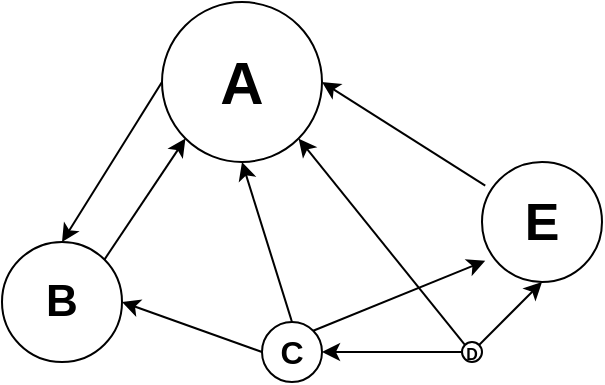 <mxfile version="12.6.2" type="onedrive"><diagram id="31q3lle8oyXiMiNTwO5T" name="Page-1"><mxGraphModel dx="962" dy="574" grid="1" gridSize="10" guides="1" tooltips="1" connect="1" arrows="1" fold="1" page="1" pageScale="1" pageWidth="827" pageHeight="3000" math="0" shadow="0"><root><mxCell id="0"/><mxCell id="1" parent="0"/><mxCell id="9aoQQCGblGhbetKU-TOQ-1" value="&lt;font size=&quot;1&quot;&gt;&lt;b style=&quot;font-size: 30px&quot;&gt;A&lt;/b&gt;&lt;/font&gt;" style="ellipse;whiteSpace=wrap;html=1;aspect=fixed;" vertex="1" parent="1"><mxGeometry x="120" y="40" width="80" height="80" as="geometry"/></mxCell><mxCell id="9aoQQCGblGhbetKU-TOQ-2" value="&lt;b&gt;&lt;font style=&quot;font-size: 22px&quot;&gt;B&lt;/font&gt;&lt;/b&gt;" style="ellipse;whiteSpace=wrap;html=1;aspect=fixed;" vertex="1" parent="1"><mxGeometry x="40" y="160" width="60" height="60" as="geometry"/></mxCell><mxCell id="9aoQQCGblGhbetKU-TOQ-3" value="&lt;b&gt;&lt;font style=&quot;font-size: 16px&quot;&gt;C&lt;/font&gt;&lt;/b&gt;" style="ellipse;whiteSpace=wrap;html=1;aspect=fixed;" vertex="1" parent="1"><mxGeometry x="170" y="200" width="30" height="30" as="geometry"/></mxCell><mxCell id="9aoQQCGblGhbetKU-TOQ-4" value="&lt;b&gt;&lt;font style=&quot;font-size: 26px&quot;&gt;E&lt;/font&gt;&lt;/b&gt;" style="ellipse;whiteSpace=wrap;html=1;aspect=fixed;" vertex="1" parent="1"><mxGeometry x="280" y="120" width="60" height="60" as="geometry"/></mxCell><mxCell id="9aoQQCGblGhbetKU-TOQ-5" value="&lt;b&gt;&lt;font style=&quot;font-size: 8px&quot;&gt;D&lt;/font&gt;&lt;/b&gt;" style="ellipse;whiteSpace=wrap;html=1;aspect=fixed;" vertex="1" parent="1"><mxGeometry x="270" y="210" width="10" height="10" as="geometry"/></mxCell><mxCell id="9aoQQCGblGhbetKU-TOQ-7" value="" style="endArrow=classic;html=1;entryX=0;entryY=1;entryDx=0;entryDy=0;exitX=1;exitY=0;exitDx=0;exitDy=0;" edge="1" parent="1" source="9aoQQCGblGhbetKU-TOQ-2" target="9aoQQCGblGhbetKU-TOQ-1"><mxGeometry width="50" height="50" relative="1" as="geometry"><mxPoint x="30" y="140" as="sourcePoint"/><mxPoint x="80" y="90" as="targetPoint"/></mxGeometry></mxCell><mxCell id="9aoQQCGblGhbetKU-TOQ-8" value="" style="endArrow=classic;html=1;entryX=0.5;entryY=1;entryDx=0;entryDy=0;exitX=0.5;exitY=0;exitDx=0;exitDy=0;" edge="1" parent="1" source="9aoQQCGblGhbetKU-TOQ-3" target="9aoQQCGblGhbetKU-TOQ-1"><mxGeometry width="50" height="50" relative="1" as="geometry"><mxPoint x="101.213" y="178.787" as="sourcePoint"/><mxPoint x="141.716" y="118.284" as="targetPoint"/></mxGeometry></mxCell><mxCell id="9aoQQCGblGhbetKU-TOQ-9" value="" style="endArrow=classic;html=1;entryX=1;entryY=1;entryDx=0;entryDy=0;exitX=0;exitY=0;exitDx=0;exitDy=0;" edge="1" parent="1" source="9aoQQCGblGhbetKU-TOQ-5" target="9aoQQCGblGhbetKU-TOQ-1"><mxGeometry width="50" height="50" relative="1" as="geometry"><mxPoint x="195" y="210" as="sourcePoint"/><mxPoint x="170" y="130" as="targetPoint"/></mxGeometry></mxCell><mxCell id="9aoQQCGblGhbetKU-TOQ-10" value="" style="endArrow=classic;html=1;entryX=1;entryY=0.5;entryDx=0;entryDy=0;exitX=0.027;exitY=0.197;exitDx=0;exitDy=0;exitPerimeter=0;" edge="1" parent="1" source="9aoQQCGblGhbetKU-TOQ-4" target="9aoQQCGblGhbetKU-TOQ-1"><mxGeometry width="50" height="50" relative="1" as="geometry"><mxPoint x="281.464" y="221.464" as="sourcePoint"/><mxPoint x="198.284" y="118.284" as="targetPoint"/></mxGeometry></mxCell><mxCell id="9aoQQCGblGhbetKU-TOQ-11" value="" style="endArrow=classic;html=1;entryX=1;entryY=0.5;entryDx=0;entryDy=0;exitX=0;exitY=0.5;exitDx=0;exitDy=0;" edge="1" parent="1" source="9aoQQCGblGhbetKU-TOQ-5" target="9aoQQCGblGhbetKU-TOQ-3"><mxGeometry width="50" height="50" relative="1" as="geometry"><mxPoint x="240" y="250" as="sourcePoint"/><mxPoint x="210" y="90" as="targetPoint"/></mxGeometry></mxCell><mxCell id="9aoQQCGblGhbetKU-TOQ-12" value="" style="endArrow=classic;html=1;entryX=0.5;entryY=1;entryDx=0;entryDy=0;exitX=1;exitY=0;exitDx=0;exitDy=0;" edge="1" parent="1" source="9aoQQCGblGhbetKU-TOQ-5" target="9aoQQCGblGhbetKU-TOQ-4"><mxGeometry width="50" height="50" relative="1" as="geometry"><mxPoint x="260" y="270" as="sourcePoint"/><mxPoint x="210" y="225" as="targetPoint"/></mxGeometry></mxCell><mxCell id="9aoQQCGblGhbetKU-TOQ-13" value="" style="endArrow=classic;html=1;entryX=0.027;entryY=0.823;entryDx=0;entryDy=0;exitX=1;exitY=0;exitDx=0;exitDy=0;entryPerimeter=0;" edge="1" parent="1" source="9aoQQCGblGhbetKU-TOQ-3" target="9aoQQCGblGhbetKU-TOQ-4"><mxGeometry width="50" height="50" relative="1" as="geometry"><mxPoint x="288.536" y="221.464" as="sourcePoint"/><mxPoint x="320" y="190" as="targetPoint"/></mxGeometry></mxCell><mxCell id="9aoQQCGblGhbetKU-TOQ-14" value="" style="endArrow=classic;html=1;entryX=1;entryY=0.5;entryDx=0;entryDy=0;exitX=0;exitY=0.5;exitDx=0;exitDy=0;" edge="1" parent="1" source="9aoQQCGblGhbetKU-TOQ-3" target="9aoQQCGblGhbetKU-TOQ-2"><mxGeometry width="50" height="50" relative="1" as="geometry"><mxPoint x="205.607" y="214.393" as="sourcePoint"/><mxPoint x="291.62" y="179.38" as="targetPoint"/></mxGeometry></mxCell><mxCell id="9aoQQCGblGhbetKU-TOQ-15" value="" style="endArrow=classic;html=1;entryX=0.5;entryY=0;entryDx=0;entryDy=0;exitX=0;exitY=0.5;exitDx=0;exitDy=0;" edge="1" parent="1" source="9aoQQCGblGhbetKU-TOQ-1" target="9aoQQCGblGhbetKU-TOQ-2"><mxGeometry width="50" height="50" relative="1" as="geometry"><mxPoint x="180" y="225" as="sourcePoint"/><mxPoint x="110" y="200" as="targetPoint"/></mxGeometry></mxCell></root></mxGraphModel></diagram></mxfile>